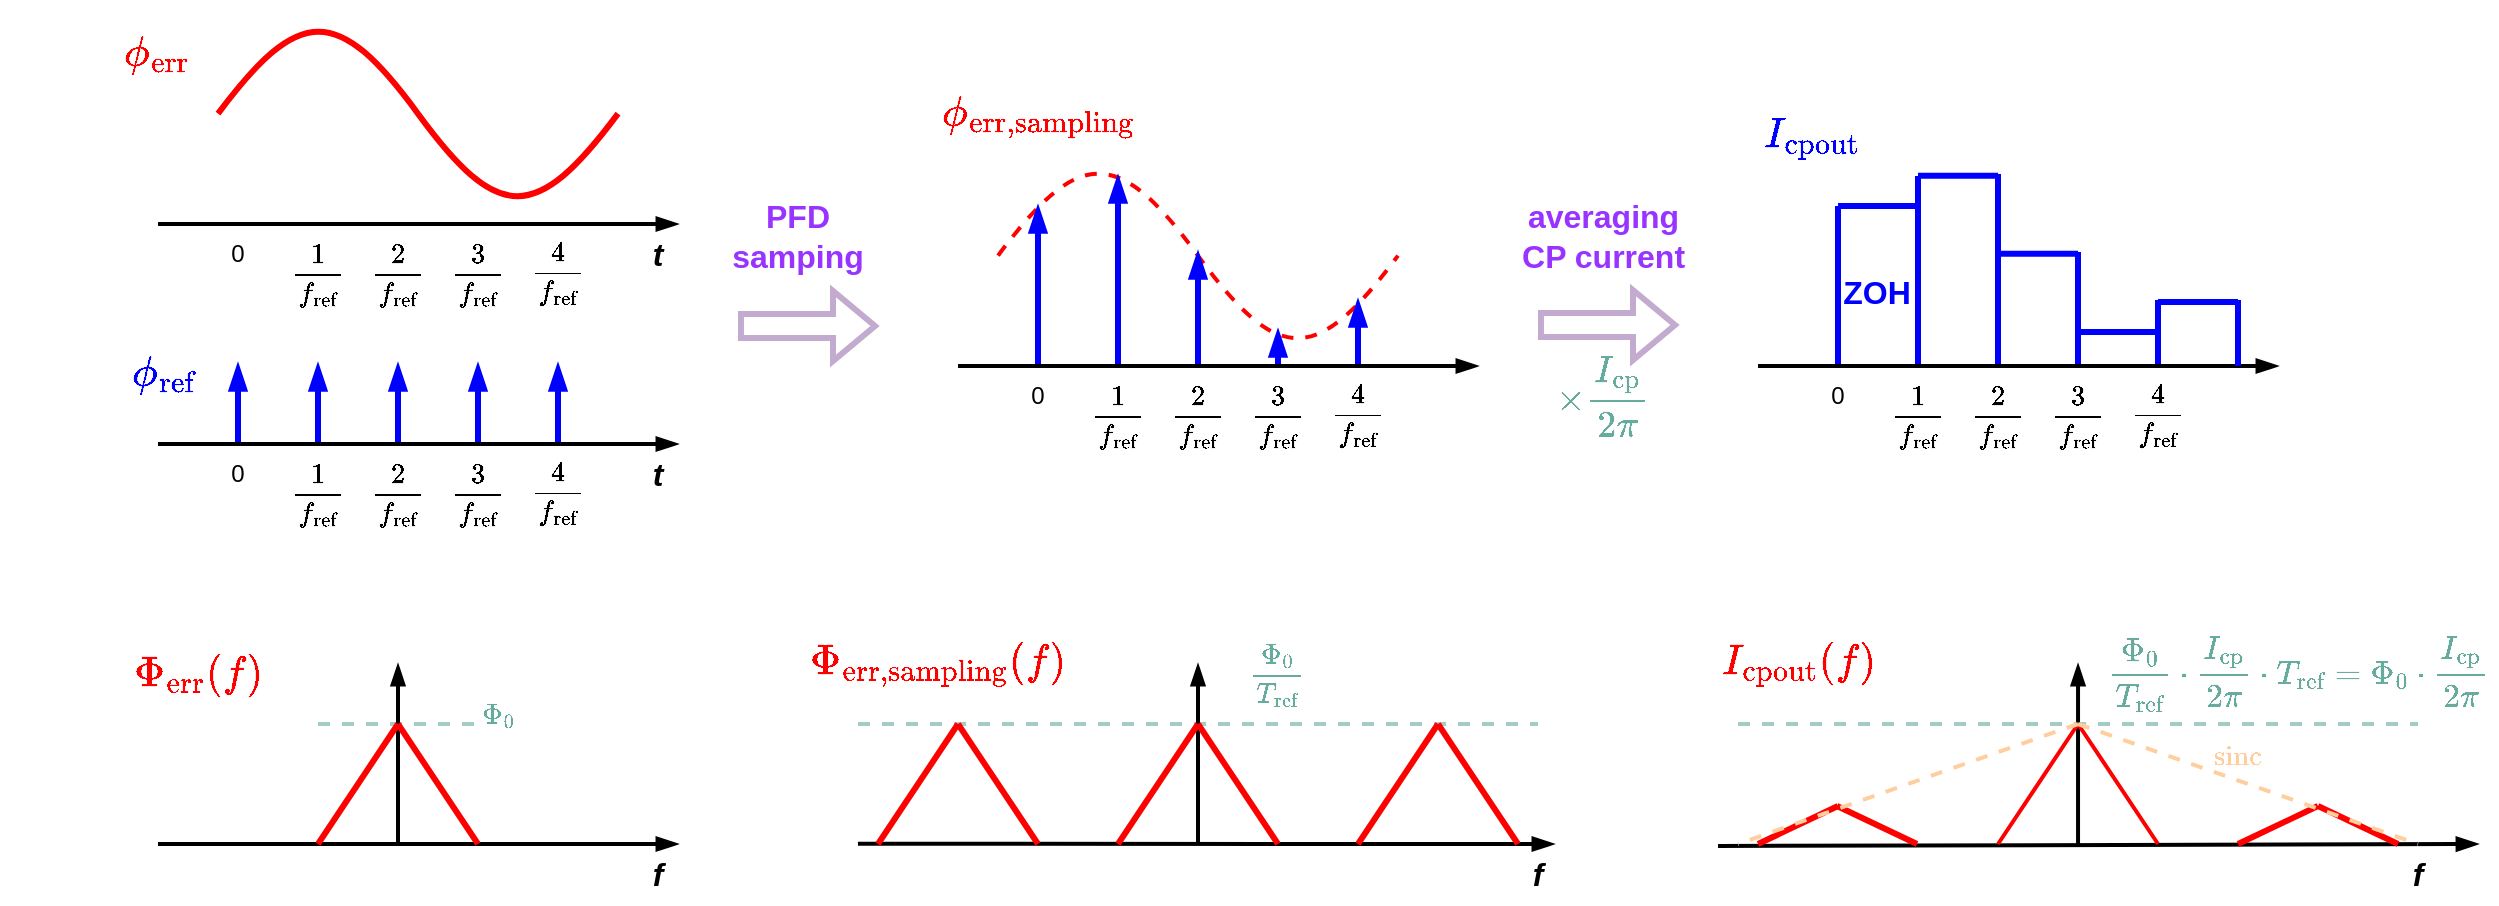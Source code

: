 <mxfile version="28.0.6">
  <diagram name="Page-1" id="WbomQFyr4mOSYKK_uOfv">
    <mxGraphModel dx="1150" dy="687" grid="1" gridSize="10" guides="1" tooltips="1" connect="1" arrows="1" fold="1" page="1" pageScale="1" pageWidth="850" pageHeight="1100" math="1" shadow="0">
      <root>
        <mxCell id="0" />
        <mxCell id="1" parent="0" />
        <mxCell id="v1X2Iz-Z-YhmHoCjYg2L-46" value="" style="endArrow=none;dashed=1;html=1;strokeWidth=2;rounded=0;strokeColor=#67AB9F;opacity=60;" edge="1" parent="1">
          <mxGeometry width="50" height="50" relative="1" as="geometry">
            <mxPoint x="120" y="619" as="sourcePoint" />
            <mxPoint x="200" y="619" as="targetPoint" />
          </mxGeometry>
        </mxCell>
        <mxCell id="v1X2Iz-Z-YhmHoCjYg2L-2" value="" style="pointerEvents=1;verticalLabelPosition=bottom;shadow=0;dashed=0;align=center;html=1;verticalAlign=top;shape=mxgraph.electrical.waveforms.sine_wave;strokeWidth=3;strokeColor=#FF0000;" vertex="1" parent="1">
          <mxGeometry x="70" y="259" width="200" height="110" as="geometry" />
        </mxCell>
        <mxCell id="v1X2Iz-Z-YhmHoCjYg2L-5" value="" style="endArrow=blockThin;html=1;rounded=0;endFill=1;strokeWidth=3;strokeColor=#0000FF;" edge="1" parent="1">
          <mxGeometry width="50" height="50" relative="1" as="geometry">
            <mxPoint x="80" y="479" as="sourcePoint" />
            <mxPoint x="80" y="439" as="targetPoint" />
          </mxGeometry>
        </mxCell>
        <mxCell id="v1X2Iz-Z-YhmHoCjYg2L-6" value="" style="endArrow=blockThin;html=1;rounded=0;endFill=1;strokeWidth=3;strokeColor=#0000FF;" edge="1" parent="1">
          <mxGeometry width="50" height="50" relative="1" as="geometry">
            <mxPoint x="120" y="479" as="sourcePoint" />
            <mxPoint x="120" y="439" as="targetPoint" />
          </mxGeometry>
        </mxCell>
        <mxCell id="v1X2Iz-Z-YhmHoCjYg2L-7" value="" style="endArrow=blockThin;html=1;rounded=0;endFill=1;strokeWidth=3;strokeColor=#0000FF;" edge="1" parent="1">
          <mxGeometry width="50" height="50" relative="1" as="geometry">
            <mxPoint x="160" y="479" as="sourcePoint" />
            <mxPoint x="160" y="439" as="targetPoint" />
          </mxGeometry>
        </mxCell>
        <mxCell id="v1X2Iz-Z-YhmHoCjYg2L-8" value="" style="endArrow=blockThin;html=1;rounded=0;endFill=1;strokeWidth=3;strokeColor=#0000FF;" edge="1" parent="1">
          <mxGeometry width="50" height="50" relative="1" as="geometry">
            <mxPoint x="200" y="479" as="sourcePoint" />
            <mxPoint x="200" y="439" as="targetPoint" />
          </mxGeometry>
        </mxCell>
        <mxCell id="v1X2Iz-Z-YhmHoCjYg2L-9" value="" style="endArrow=blockThin;html=1;rounded=0;endFill=1;strokeWidth=3;strokeColor=#0000FF;" edge="1" parent="1">
          <mxGeometry width="50" height="50" relative="1" as="geometry">
            <mxPoint x="240" y="479" as="sourcePoint" />
            <mxPoint x="240" y="439" as="targetPoint" />
          </mxGeometry>
        </mxCell>
        <mxCell id="v1X2Iz-Z-YhmHoCjYg2L-10" value="" style="endArrow=blockThin;html=1;rounded=0;endFill=1;strokeWidth=2;" edge="1" parent="1">
          <mxGeometry width="50" height="50" relative="1" as="geometry">
            <mxPoint x="40" y="479" as="sourcePoint" />
            <mxPoint x="300" y="479" as="targetPoint" />
          </mxGeometry>
        </mxCell>
        <mxCell id="v1X2Iz-Z-YhmHoCjYg2L-11" value="&lt;font style=&quot;font-size: 18px; color: rgb(255, 0, 0);&quot;&gt;&lt;b&gt;$$\phi_\text{err}$$&lt;/b&gt;&lt;/font&gt;" style="text;html=1;align=center;verticalAlign=middle;whiteSpace=wrap;rounded=0;" vertex="1" parent="1">
          <mxGeometry x="10" y="269" width="60" height="30" as="geometry" />
        </mxCell>
        <mxCell id="v1X2Iz-Z-YhmHoCjYg2L-12" value="&lt;font style=&quot;font-size: 16px; color: rgb(153, 51, 255);&quot;&gt;&lt;b style=&quot;&quot;&gt;PFD samping&lt;/b&gt;&lt;/font&gt;" style="text;html=1;align=center;verticalAlign=middle;whiteSpace=wrap;rounded=0;" vertex="1" parent="1">
          <mxGeometry x="330" y="360" width="60" height="30" as="geometry" />
        </mxCell>
        <mxCell id="v1X2Iz-Z-YhmHoCjYg2L-13" value="" style="shape=flexArrow;endArrow=classic;html=1;rounded=0;strokeColor=#C3ABD0;strokeWidth=3;" edge="1" parent="1">
          <mxGeometry width="50" height="50" relative="1" as="geometry">
            <mxPoint x="330" y="420" as="sourcePoint" />
            <mxPoint x="400" y="420" as="targetPoint" />
          </mxGeometry>
        </mxCell>
        <mxCell id="v1X2Iz-Z-YhmHoCjYg2L-21" value="0" style="text;html=1;align=center;verticalAlign=middle;whiteSpace=wrap;rounded=0;" vertex="1" parent="1">
          <mxGeometry x="50" y="479" width="60" height="30" as="geometry" />
        </mxCell>
        <mxCell id="v1X2Iz-Z-YhmHoCjYg2L-22" value="$$\frac{1}{f_\text{ref}}$$" style="text;html=1;align=center;verticalAlign=middle;whiteSpace=wrap;rounded=0;" vertex="1" parent="1">
          <mxGeometry x="90" y="489" width="60" height="30" as="geometry" />
        </mxCell>
        <mxCell id="v1X2Iz-Z-YhmHoCjYg2L-23" value="$$\frac{2}{f_\text{ref}}$$" style="text;html=1;align=center;verticalAlign=middle;whiteSpace=wrap;rounded=0;" vertex="1" parent="1">
          <mxGeometry x="130" y="489" width="60" height="30" as="geometry" />
        </mxCell>
        <mxCell id="v1X2Iz-Z-YhmHoCjYg2L-24" value="$$\frac{3}{f_\text{ref}}$$" style="text;html=1;align=center;verticalAlign=middle;whiteSpace=wrap;rounded=0;" vertex="1" parent="1">
          <mxGeometry x="170" y="489" width="60" height="30" as="geometry" />
        </mxCell>
        <mxCell id="v1X2Iz-Z-YhmHoCjYg2L-25" value="$$\frac{4}{f_\text{ref}}$$" style="text;html=1;align=center;verticalAlign=middle;whiteSpace=wrap;rounded=0;" vertex="1" parent="1">
          <mxGeometry x="210" y="489" width="60" height="30" as="geometry" />
        </mxCell>
        <mxCell id="v1X2Iz-Z-YhmHoCjYg2L-26" value="" style="pointerEvents=1;verticalLabelPosition=bottom;shadow=0;dashed=1;align=center;html=1;verticalAlign=top;shape=mxgraph.electrical.waveforms.sine_wave;strokeWidth=2;strokeColor=#FF0000;" vertex="1" parent="1">
          <mxGeometry x="460" y="330" width="200" height="110" as="geometry" />
        </mxCell>
        <mxCell id="v1X2Iz-Z-YhmHoCjYg2L-27" value="" style="endArrow=blockThin;html=1;rounded=0;endFill=1;strokeWidth=3;strokeColor=#0000FF;" edge="1" parent="1">
          <mxGeometry width="50" height="50" relative="1" as="geometry">
            <mxPoint x="480" y="440" as="sourcePoint" />
            <mxPoint x="480" y="360" as="targetPoint" />
          </mxGeometry>
        </mxCell>
        <mxCell id="v1X2Iz-Z-YhmHoCjYg2L-28" value="" style="endArrow=blockThin;html=1;rounded=0;endFill=1;strokeWidth=3;strokeColor=#0000FF;" edge="1" parent="1">
          <mxGeometry width="50" height="50" relative="1" as="geometry">
            <mxPoint x="520" y="440" as="sourcePoint" />
            <mxPoint x="520" y="345" as="targetPoint" />
          </mxGeometry>
        </mxCell>
        <mxCell id="v1X2Iz-Z-YhmHoCjYg2L-29" value="" style="endArrow=blockThin;html=1;rounded=0;endFill=1;strokeWidth=3;strokeColor=#0000FF;" edge="1" parent="1">
          <mxGeometry width="50" height="50" relative="1" as="geometry">
            <mxPoint x="560" y="440" as="sourcePoint" />
            <mxPoint x="560" y="383" as="targetPoint" />
          </mxGeometry>
        </mxCell>
        <mxCell id="v1X2Iz-Z-YhmHoCjYg2L-30" value="" style="endArrow=blockThin;html=1;rounded=0;endFill=1;strokeWidth=3;strokeColor=#0000FF;" edge="1" parent="1">
          <mxGeometry width="50" height="50" relative="1" as="geometry">
            <mxPoint x="600" y="440" as="sourcePoint" />
            <mxPoint x="600" y="422" as="targetPoint" />
          </mxGeometry>
        </mxCell>
        <mxCell id="v1X2Iz-Z-YhmHoCjYg2L-31" value="" style="endArrow=blockThin;html=1;rounded=0;endFill=1;strokeWidth=3;strokeColor=#0000FF;" edge="1" parent="1">
          <mxGeometry width="50" height="50" relative="1" as="geometry">
            <mxPoint x="640" y="440" as="sourcePoint" />
            <mxPoint x="640" y="407" as="targetPoint" />
          </mxGeometry>
        </mxCell>
        <mxCell id="v1X2Iz-Z-YhmHoCjYg2L-32" value="" style="endArrow=blockThin;html=1;rounded=0;endFill=1;strokeWidth=2;" edge="1" parent="1">
          <mxGeometry width="50" height="50" relative="1" as="geometry">
            <mxPoint x="440" y="440" as="sourcePoint" />
            <mxPoint x="700" y="440" as="targetPoint" />
          </mxGeometry>
        </mxCell>
        <mxCell id="v1X2Iz-Z-YhmHoCjYg2L-33" value="0" style="text;html=1;align=center;verticalAlign=middle;whiteSpace=wrap;rounded=0;" vertex="1" parent="1">
          <mxGeometry x="450" y="440" width="60" height="30" as="geometry" />
        </mxCell>
        <mxCell id="v1X2Iz-Z-YhmHoCjYg2L-34" value="$$\frac{1}{f_\text{ref}}$$" style="text;html=1;align=center;verticalAlign=middle;whiteSpace=wrap;rounded=0;" vertex="1" parent="1">
          <mxGeometry x="490" y="450" width="60" height="30" as="geometry" />
        </mxCell>
        <mxCell id="v1X2Iz-Z-YhmHoCjYg2L-35" value="$$\frac{2}{f_\text{ref}}$$" style="text;html=1;align=center;verticalAlign=middle;whiteSpace=wrap;rounded=0;" vertex="1" parent="1">
          <mxGeometry x="530" y="450" width="60" height="30" as="geometry" />
        </mxCell>
        <mxCell id="v1X2Iz-Z-YhmHoCjYg2L-36" value="$$\frac{3}{f_\text{ref}}$$" style="text;html=1;align=center;verticalAlign=middle;whiteSpace=wrap;rounded=0;" vertex="1" parent="1">
          <mxGeometry x="570" y="450" width="60" height="30" as="geometry" />
        </mxCell>
        <mxCell id="v1X2Iz-Z-YhmHoCjYg2L-37" value="$$\frac{4}{f_\text{ref}}$$" style="text;html=1;align=center;verticalAlign=middle;whiteSpace=wrap;rounded=0;" vertex="1" parent="1">
          <mxGeometry x="610" y="450" width="60" height="30" as="geometry" />
        </mxCell>
        <mxCell id="v1X2Iz-Z-YhmHoCjYg2L-39" value="" style="endArrow=blockThin;html=1;rounded=0;endFill=1;strokeWidth=2;" edge="1" parent="1">
          <mxGeometry width="50" height="50" relative="1" as="geometry">
            <mxPoint x="40" y="679" as="sourcePoint" />
            <mxPoint x="300" y="679" as="targetPoint" />
          </mxGeometry>
        </mxCell>
        <mxCell id="v1X2Iz-Z-YhmHoCjYg2L-42" value="" style="endArrow=blockThin;html=1;rounded=0;endFill=1;strokeWidth=2;" edge="1" parent="1">
          <mxGeometry width="50" height="50" relative="1" as="geometry">
            <mxPoint x="160" y="679" as="sourcePoint" />
            <mxPoint x="160" y="589" as="targetPoint" />
          </mxGeometry>
        </mxCell>
        <mxCell id="v1X2Iz-Z-YhmHoCjYg2L-40" value="" style="endArrow=none;html=1;rounded=0;strokeWidth=3;strokeColor=#FF0000;" edge="1" parent="1">
          <mxGeometry width="50" height="50" relative="1" as="geometry">
            <mxPoint x="120" y="679" as="sourcePoint" />
            <mxPoint x="160" y="619" as="targetPoint" />
          </mxGeometry>
        </mxCell>
        <mxCell id="v1X2Iz-Z-YhmHoCjYg2L-41" value="" style="endArrow=none;html=1;rounded=0;strokeWidth=3;strokeColor=#FF0000;" edge="1" parent="1">
          <mxGeometry width="50" height="50" relative="1" as="geometry">
            <mxPoint x="200" y="679" as="sourcePoint" />
            <mxPoint x="160" y="619" as="targetPoint" />
          </mxGeometry>
        </mxCell>
        <mxCell id="v1X2Iz-Z-YhmHoCjYg2L-43" value="&lt;font style=&quot;font-size: 18px; color: rgb(255, 0, 0);&quot;&gt;&lt;b&gt;$$\Phi_\text{err}(f)$$&lt;/b&gt;&lt;/font&gt;" style="text;html=1;align=center;verticalAlign=middle;whiteSpace=wrap;rounded=0;" vertex="1" parent="1">
          <mxGeometry x="30" y="579" width="60" height="30" as="geometry" />
        </mxCell>
        <mxCell id="v1X2Iz-Z-YhmHoCjYg2L-44" value="&lt;font style=&quot;font-size: 16px;&quot;&gt;&lt;b&gt;&lt;i&gt;t&lt;/i&gt;&lt;/b&gt;&lt;/font&gt;" style="text;html=1;align=center;verticalAlign=middle;whiteSpace=wrap;rounded=0;" vertex="1" parent="1">
          <mxGeometry x="260" y="479" width="60" height="30" as="geometry" />
        </mxCell>
        <mxCell id="v1X2Iz-Z-YhmHoCjYg2L-45" value="&lt;font style=&quot;font-size: 16px;&quot;&gt;&lt;b&gt;&lt;i&gt;f&lt;/i&gt;&lt;/b&gt;&lt;/font&gt;" style="text;html=1;align=center;verticalAlign=middle;whiteSpace=wrap;rounded=0;" vertex="1" parent="1">
          <mxGeometry x="260" y="679" width="60" height="30" as="geometry" />
        </mxCell>
        <mxCell id="v1X2Iz-Z-YhmHoCjYg2L-47" value="&lt;font style=&quot;color: rgb(103, 171, 159);&quot;&gt;&lt;b style=&quot;&quot;&gt;$$\Phi_0$$&lt;/b&gt;&lt;/font&gt;" style="text;html=1;align=center;verticalAlign=middle;whiteSpace=wrap;rounded=0;" vertex="1" parent="1">
          <mxGeometry x="180" y="599" width="60" height="30" as="geometry" />
        </mxCell>
        <mxCell id="v1X2Iz-Z-YhmHoCjYg2L-48" value="" style="endArrow=none;dashed=1;html=1;strokeWidth=2;rounded=0;strokeColor=#67AB9F;opacity=60;" edge="1" parent="1">
          <mxGeometry width="50" height="50" relative="1" as="geometry">
            <mxPoint x="390" y="619" as="sourcePoint" />
            <mxPoint x="730" y="619" as="targetPoint" />
          </mxGeometry>
        </mxCell>
        <mxCell id="v1X2Iz-Z-YhmHoCjYg2L-49" value="" style="endArrow=blockThin;html=1;rounded=0;endFill=1;strokeWidth=2;exitX=0.833;exitY=-0.003;exitDx=0;exitDy=0;exitPerimeter=0;" edge="1" parent="1">
          <mxGeometry width="50" height="50" relative="1" as="geometry">
            <mxPoint x="389.98" y="678.91" as="sourcePoint" />
            <mxPoint x="738" y="679" as="targetPoint" />
          </mxGeometry>
        </mxCell>
        <mxCell id="v1X2Iz-Z-YhmHoCjYg2L-50" value="" style="endArrow=blockThin;html=1;rounded=0;endFill=1;strokeWidth=2;" edge="1" parent="1">
          <mxGeometry width="50" height="50" relative="1" as="geometry">
            <mxPoint x="560" y="679" as="sourcePoint" />
            <mxPoint x="560" y="589" as="targetPoint" />
          </mxGeometry>
        </mxCell>
        <mxCell id="v1X2Iz-Z-YhmHoCjYg2L-51" value="" style="endArrow=none;html=1;rounded=0;strokeWidth=3;strokeColor=#FF0000;" edge="1" parent="1">
          <mxGeometry width="50" height="50" relative="1" as="geometry">
            <mxPoint x="520" y="679" as="sourcePoint" />
            <mxPoint x="560" y="619" as="targetPoint" />
          </mxGeometry>
        </mxCell>
        <mxCell id="v1X2Iz-Z-YhmHoCjYg2L-52" value="" style="endArrow=none;html=1;rounded=0;strokeWidth=3;strokeColor=#FF0000;" edge="1" parent="1">
          <mxGeometry width="50" height="50" relative="1" as="geometry">
            <mxPoint x="600" y="679" as="sourcePoint" />
            <mxPoint x="560" y="619" as="targetPoint" />
          </mxGeometry>
        </mxCell>
        <mxCell id="v1X2Iz-Z-YhmHoCjYg2L-54" value="&lt;font style=&quot;font-size: 16px;&quot;&gt;&lt;b&gt;&lt;i&gt;f&lt;/i&gt;&lt;/b&gt;&lt;/font&gt;" style="text;html=1;align=center;verticalAlign=middle;whiteSpace=wrap;rounded=0;" vertex="1" parent="1">
          <mxGeometry x="700" y="679" width="60" height="30" as="geometry" />
        </mxCell>
        <mxCell id="v1X2Iz-Z-YhmHoCjYg2L-55" value="&lt;font style=&quot;color: rgb(103, 171, 159);&quot;&gt;&lt;b style=&quot;&quot;&gt;$$\frac{\Phi_0}{T_\text{ref}}$$&lt;/b&gt;&lt;/font&gt;" style="text;html=1;align=center;verticalAlign=middle;whiteSpace=wrap;rounded=0;" vertex="1" parent="1">
          <mxGeometry x="570" y="579" width="60" height="30" as="geometry" />
        </mxCell>
        <mxCell id="v1X2Iz-Z-YhmHoCjYg2L-58" value="" style="endArrow=none;html=1;rounded=0;strokeWidth=3;strokeColor=#FF0000;" edge="1" parent="1">
          <mxGeometry width="50" height="50" relative="1" as="geometry">
            <mxPoint x="640" y="679" as="sourcePoint" />
            <mxPoint x="680" y="619" as="targetPoint" />
          </mxGeometry>
        </mxCell>
        <mxCell id="v1X2Iz-Z-YhmHoCjYg2L-59" value="" style="endArrow=none;html=1;rounded=0;strokeWidth=3;strokeColor=#FF0000;" edge="1" parent="1">
          <mxGeometry width="50" height="50" relative="1" as="geometry">
            <mxPoint x="720" y="679" as="sourcePoint" />
            <mxPoint x="680" y="619" as="targetPoint" />
          </mxGeometry>
        </mxCell>
        <mxCell id="v1X2Iz-Z-YhmHoCjYg2L-62" value="" style="endArrow=none;html=1;rounded=0;strokeWidth=3;strokeColor=#FF0000;" edge="1" parent="1">
          <mxGeometry width="50" height="50" relative="1" as="geometry">
            <mxPoint x="400" y="679" as="sourcePoint" />
            <mxPoint x="440" y="619" as="targetPoint" />
          </mxGeometry>
        </mxCell>
        <mxCell id="v1X2Iz-Z-YhmHoCjYg2L-63" value="" style="endArrow=none;html=1;rounded=0;strokeWidth=3;strokeColor=#FF0000;" edge="1" parent="1">
          <mxGeometry width="50" height="50" relative="1" as="geometry">
            <mxPoint x="480" y="679" as="sourcePoint" />
            <mxPoint x="440" y="619" as="targetPoint" />
          </mxGeometry>
        </mxCell>
        <mxCell id="v1X2Iz-Z-YhmHoCjYg2L-64" value="&lt;font style=&quot;font-size: 18px; color: rgb(255, 0, 0);&quot;&gt;&lt;b&gt;$$\Phi_\text{err,sampling}(f)$$&lt;/b&gt;&lt;/font&gt;" style="text;html=1;align=center;verticalAlign=middle;whiteSpace=wrap;rounded=0;" vertex="1" parent="1">
          <mxGeometry x="400" y="574" width="60" height="30" as="geometry" />
        </mxCell>
        <mxCell id="v1X2Iz-Z-YhmHoCjYg2L-65" value="&lt;font style=&quot;font-size: 18px; color: rgb(255, 0, 0);&quot;&gt;&lt;b&gt;$$\phi_\text{err,sampling}$$&lt;/b&gt;&lt;/font&gt;" style="text;html=1;align=center;verticalAlign=middle;whiteSpace=wrap;rounded=0;" vertex="1" parent="1">
          <mxGeometry x="450" y="300" width="60" height="30" as="geometry" />
        </mxCell>
        <mxCell id="v1X2Iz-Z-YhmHoCjYg2L-66" value="" style="endArrow=blockThin;html=1;rounded=0;endFill=1;strokeWidth=2;" edge="1" parent="1">
          <mxGeometry width="50" height="50" relative="1" as="geometry">
            <mxPoint x="40" y="369" as="sourcePoint" />
            <mxPoint x="300" y="369" as="targetPoint" />
          </mxGeometry>
        </mxCell>
        <mxCell id="v1X2Iz-Z-YhmHoCjYg2L-67" value="0" style="text;html=1;align=center;verticalAlign=middle;whiteSpace=wrap;rounded=0;" vertex="1" parent="1">
          <mxGeometry x="50" y="369" width="60" height="30" as="geometry" />
        </mxCell>
        <mxCell id="v1X2Iz-Z-YhmHoCjYg2L-68" value="$$\frac{1}{f_\text{ref}}$$" style="text;html=1;align=center;verticalAlign=middle;whiteSpace=wrap;rounded=0;" vertex="1" parent="1">
          <mxGeometry x="90" y="379" width="60" height="30" as="geometry" />
        </mxCell>
        <mxCell id="v1X2Iz-Z-YhmHoCjYg2L-69" value="$$\frac{2}{f_\text{ref}}$$" style="text;html=1;align=center;verticalAlign=middle;whiteSpace=wrap;rounded=0;" vertex="1" parent="1">
          <mxGeometry x="130" y="379" width="60" height="30" as="geometry" />
        </mxCell>
        <mxCell id="v1X2Iz-Z-YhmHoCjYg2L-70" value="$$\frac{3}{f_\text{ref}}$$" style="text;html=1;align=center;verticalAlign=middle;whiteSpace=wrap;rounded=0;" vertex="1" parent="1">
          <mxGeometry x="170" y="379" width="60" height="30" as="geometry" />
        </mxCell>
        <mxCell id="v1X2Iz-Z-YhmHoCjYg2L-71" value="$$\frac{4}{f_\text{ref}}$$" style="text;html=1;align=center;verticalAlign=middle;whiteSpace=wrap;rounded=0;" vertex="1" parent="1">
          <mxGeometry x="210" y="379" width="60" height="30" as="geometry" />
        </mxCell>
        <mxCell id="v1X2Iz-Z-YhmHoCjYg2L-72" value="&lt;font style=&quot;font-size: 16px;&quot;&gt;&lt;b&gt;&lt;i&gt;t&lt;/i&gt;&lt;/b&gt;&lt;/font&gt;" style="text;html=1;align=center;verticalAlign=middle;whiteSpace=wrap;rounded=0;" vertex="1" parent="1">
          <mxGeometry x="260" y="369" width="60" height="30" as="geometry" />
        </mxCell>
        <mxCell id="v1X2Iz-Z-YhmHoCjYg2L-75" value="" style="endArrow=none;html=1;rounded=0;endFill=0;strokeWidth=3;strokeColor=#0000FF;" edge="1" parent="1">
          <mxGeometry width="50" height="50" relative="1" as="geometry">
            <mxPoint x="880" y="440" as="sourcePoint" />
            <mxPoint x="880" y="360" as="targetPoint" />
          </mxGeometry>
        </mxCell>
        <mxCell id="v1X2Iz-Z-YhmHoCjYg2L-76" value="" style="endArrow=none;html=1;rounded=0;endFill=0;strokeWidth=3;strokeColor=#0000FF;" edge="1" parent="1">
          <mxGeometry width="50" height="50" relative="1" as="geometry">
            <mxPoint x="920" y="440" as="sourcePoint" />
            <mxPoint x="920" y="345" as="targetPoint" />
          </mxGeometry>
        </mxCell>
        <mxCell id="v1X2Iz-Z-YhmHoCjYg2L-77" value="" style="endArrow=none;html=1;rounded=0;endFill=0;strokeWidth=3;strokeColor=#0000FF;" edge="1" parent="1">
          <mxGeometry width="50" height="50" relative="1" as="geometry">
            <mxPoint x="960" y="440" as="sourcePoint" />
            <mxPoint x="960" y="344" as="targetPoint" />
          </mxGeometry>
        </mxCell>
        <mxCell id="v1X2Iz-Z-YhmHoCjYg2L-78" value="" style="endArrow=none;html=1;rounded=0;endFill=0;strokeWidth=3;strokeColor=#0000FF;" edge="1" parent="1">
          <mxGeometry width="50" height="50" relative="1" as="geometry">
            <mxPoint x="1000" y="440" as="sourcePoint" />
            <mxPoint x="1000" y="383" as="targetPoint" />
          </mxGeometry>
        </mxCell>
        <mxCell id="v1X2Iz-Z-YhmHoCjYg2L-79" value="" style="endArrow=none;html=1;rounded=0;endFill=0;strokeWidth=3;strokeColor=#0000FF;" edge="1" parent="1">
          <mxGeometry width="50" height="50" relative="1" as="geometry">
            <mxPoint x="1040" y="440" as="sourcePoint" />
            <mxPoint x="1040" y="407" as="targetPoint" />
          </mxGeometry>
        </mxCell>
        <mxCell id="v1X2Iz-Z-YhmHoCjYg2L-80" value="" style="endArrow=blockThin;html=1;rounded=0;endFill=1;strokeWidth=2;" edge="1" parent="1">
          <mxGeometry width="50" height="50" relative="1" as="geometry">
            <mxPoint x="840" y="440" as="sourcePoint" />
            <mxPoint x="1100" y="440" as="targetPoint" />
          </mxGeometry>
        </mxCell>
        <mxCell id="v1X2Iz-Z-YhmHoCjYg2L-81" value="0" style="text;html=1;align=center;verticalAlign=middle;whiteSpace=wrap;rounded=0;" vertex="1" parent="1">
          <mxGeometry x="850" y="440" width="60" height="30" as="geometry" />
        </mxCell>
        <mxCell id="v1X2Iz-Z-YhmHoCjYg2L-82" value="$$\frac{1}{f_\text{ref}}$$" style="text;html=1;align=center;verticalAlign=middle;whiteSpace=wrap;rounded=0;" vertex="1" parent="1">
          <mxGeometry x="890" y="450" width="60" height="30" as="geometry" />
        </mxCell>
        <mxCell id="v1X2Iz-Z-YhmHoCjYg2L-83" value="$$\frac{2}{f_\text{ref}}$$" style="text;html=1;align=center;verticalAlign=middle;whiteSpace=wrap;rounded=0;" vertex="1" parent="1">
          <mxGeometry x="930" y="450" width="60" height="30" as="geometry" />
        </mxCell>
        <mxCell id="v1X2Iz-Z-YhmHoCjYg2L-84" value="$$\frac{3}{f_\text{ref}}$$" style="text;html=1;align=center;verticalAlign=middle;whiteSpace=wrap;rounded=0;" vertex="1" parent="1">
          <mxGeometry x="970" y="450" width="60" height="30" as="geometry" />
        </mxCell>
        <mxCell id="v1X2Iz-Z-YhmHoCjYg2L-85" value="$$\frac{4}{f_\text{ref}}$$" style="text;html=1;align=center;verticalAlign=middle;whiteSpace=wrap;rounded=0;" vertex="1" parent="1">
          <mxGeometry x="1010" y="450" width="60" height="30" as="geometry" />
        </mxCell>
        <mxCell id="v1X2Iz-Z-YhmHoCjYg2L-86" value="" style="endArrow=none;html=1;rounded=0;endFill=0;strokeWidth=3;strokeColor=#0000FF;" edge="1" parent="1">
          <mxGeometry width="50" height="50" relative="1" as="geometry">
            <mxPoint x="920" y="360" as="sourcePoint" />
            <mxPoint x="880" y="360" as="targetPoint" />
          </mxGeometry>
        </mxCell>
        <mxCell id="v1X2Iz-Z-YhmHoCjYg2L-87" value="" style="endArrow=none;html=1;rounded=0;endFill=0;strokeWidth=3;strokeColor=#0000FF;" edge="1" parent="1">
          <mxGeometry width="50" height="50" relative="1" as="geometry">
            <mxPoint x="960" y="344.92" as="sourcePoint" />
            <mxPoint x="920" y="344.92" as="targetPoint" />
          </mxGeometry>
        </mxCell>
        <mxCell id="v1X2Iz-Z-YhmHoCjYg2L-88" value="" style="endArrow=none;html=1;rounded=0;endFill=0;strokeWidth=3;strokeColor=#0000FF;" edge="1" parent="1">
          <mxGeometry width="50" height="50" relative="1" as="geometry">
            <mxPoint x="1000" y="383.92" as="sourcePoint" />
            <mxPoint x="960" y="383.92" as="targetPoint" />
          </mxGeometry>
        </mxCell>
        <mxCell id="v1X2Iz-Z-YhmHoCjYg2L-89" value="" style="endArrow=none;html=1;rounded=0;endFill=0;strokeWidth=3;strokeColor=#0000FF;" edge="1" parent="1">
          <mxGeometry width="50" height="50" relative="1" as="geometry">
            <mxPoint x="1039" y="423" as="sourcePoint" />
            <mxPoint x="999" y="423" as="targetPoint" />
          </mxGeometry>
        </mxCell>
        <mxCell id="v1X2Iz-Z-YhmHoCjYg2L-90" value="" style="endArrow=none;html=1;rounded=0;endFill=0;strokeWidth=3;strokeColor=#0000FF;" edge="1" parent="1">
          <mxGeometry width="50" height="50" relative="1" as="geometry">
            <mxPoint x="1080" y="408" as="sourcePoint" />
            <mxPoint x="1040" y="408" as="targetPoint" />
          </mxGeometry>
        </mxCell>
        <mxCell id="v1X2Iz-Z-YhmHoCjYg2L-91" value="" style="endArrow=none;html=1;rounded=0;endFill=0;strokeWidth=3;strokeColor=#0000FF;" edge="1" parent="1">
          <mxGeometry width="50" height="50" relative="1" as="geometry">
            <mxPoint x="1080" y="440" as="sourcePoint" />
            <mxPoint x="1080" y="407" as="targetPoint" />
          </mxGeometry>
        </mxCell>
        <mxCell id="v1X2Iz-Z-YhmHoCjYg2L-94" value="&lt;font style=&quot;font-size: 18px; color: rgb(0, 0, 255);&quot;&gt;&lt;b style=&quot;&quot;&gt;$$\phi_\text{ref}$$&lt;/b&gt;&lt;/font&gt;" style="text;html=1;align=center;verticalAlign=middle;whiteSpace=wrap;rounded=0;" vertex="1" parent="1">
          <mxGeometry x="20" y="429" width="45" height="30" as="geometry" />
        </mxCell>
        <mxCell id="v1X2Iz-Z-YhmHoCjYg2L-95" value="&lt;font style=&quot;font-size: 16px; color: rgb(153, 51, 255);&quot;&gt;&lt;b style=&quot;&quot;&gt;averaging&amp;nbsp; CP current&amp;nbsp;&lt;/b&gt;&lt;/font&gt;" style="text;html=1;align=center;verticalAlign=middle;whiteSpace=wrap;rounded=0;" vertex="1" parent="1">
          <mxGeometry x="720" y="360" width="90" height="30" as="geometry" />
        </mxCell>
        <mxCell id="v1X2Iz-Z-YhmHoCjYg2L-96" value="" style="shape=flexArrow;endArrow=classic;html=1;rounded=0;strokeColor=#C3ABD0;strokeWidth=3;" edge="1" parent="1">
          <mxGeometry width="50" height="50" relative="1" as="geometry">
            <mxPoint x="730" y="419.52" as="sourcePoint" />
            <mxPoint x="800" y="419.52" as="targetPoint" />
          </mxGeometry>
        </mxCell>
        <mxCell id="v1X2Iz-Z-YhmHoCjYg2L-97" value="&lt;font style=&quot;font-size: 16px; color: rgb(103, 171, 159);&quot;&gt;&lt;b style=&quot;&quot;&gt;$$\times\frac{I_\text{cp}}{2\pi}$$&lt;/b&gt;&lt;/font&gt;" style="text;html=1;align=center;verticalAlign=middle;whiteSpace=wrap;rounded=0;" vertex="1" parent="1">
          <mxGeometry x="740" y="440" width="45" height="30" as="geometry" />
        </mxCell>
        <mxCell id="v1X2Iz-Z-YhmHoCjYg2L-99" value="&lt;font style=&quot;font-size: 18px; color: rgb(0, 0, 255);&quot;&gt;&lt;b style=&quot;&quot;&gt;$$I_\text{cpout}$$&lt;/b&gt;&lt;/font&gt;" style="text;html=1;align=center;verticalAlign=middle;whiteSpace=wrap;rounded=0;" vertex="1" parent="1">
          <mxGeometry x="845" y="310" width="45" height="30" as="geometry" />
        </mxCell>
        <mxCell id="v1X2Iz-Z-YhmHoCjYg2L-100" value="&lt;font style=&quot;color: rgb(0, 0, 255); font-size: 16px;&quot;&gt;&lt;b style=&quot;&quot;&gt;ZOH&lt;/b&gt;&lt;/font&gt;" style="text;html=1;align=center;verticalAlign=middle;whiteSpace=wrap;rounded=0;strokeWidth=3;" vertex="1" parent="1">
          <mxGeometry x="877" y="388" width="45" height="30" as="geometry" />
        </mxCell>
        <mxCell id="v1X2Iz-Z-YhmHoCjYg2L-101" value="" style="endArrow=none;dashed=1;html=1;strokeWidth=2;rounded=0;strokeColor=#67AB9F;opacity=60;" edge="1" parent="1">
          <mxGeometry width="50" height="50" relative="1" as="geometry">
            <mxPoint x="830.02" y="619" as="sourcePoint" />
            <mxPoint x="1170.02" y="619" as="targetPoint" />
          </mxGeometry>
        </mxCell>
        <mxCell id="v1X2Iz-Z-YhmHoCjYg2L-102" value="" style="endArrow=blockThin;html=1;rounded=0;endFill=1;strokeWidth=2;entryX=1;entryY=0;entryDx=0;entryDy=0;" edge="1" parent="1" target="v1X2Iz-Z-YhmHoCjYg2L-106">
          <mxGeometry width="50" height="50" relative="1" as="geometry">
            <mxPoint x="820" y="680" as="sourcePoint" />
            <mxPoint x="1178.02" y="679" as="targetPoint" />
          </mxGeometry>
        </mxCell>
        <mxCell id="v1X2Iz-Z-YhmHoCjYg2L-103" value="" style="endArrow=blockThin;html=1;rounded=0;endFill=1;strokeWidth=2;" edge="1" parent="1">
          <mxGeometry width="50" height="50" relative="1" as="geometry">
            <mxPoint x="1000.02" y="679" as="sourcePoint" />
            <mxPoint x="1000.02" y="589" as="targetPoint" />
          </mxGeometry>
        </mxCell>
        <mxCell id="v1X2Iz-Z-YhmHoCjYg2L-104" value="" style="endArrow=none;html=1;rounded=0;strokeWidth=2;strokeColor=#FF0000;" edge="1" parent="1">
          <mxGeometry width="50" height="50" relative="1" as="geometry">
            <mxPoint x="960.02" y="679" as="sourcePoint" />
            <mxPoint x="1000.02" y="619" as="targetPoint" />
          </mxGeometry>
        </mxCell>
        <mxCell id="v1X2Iz-Z-YhmHoCjYg2L-105" value="" style="endArrow=none;html=1;rounded=0;strokeWidth=2;strokeColor=#FF0000;" edge="1" parent="1">
          <mxGeometry width="50" height="50" relative="1" as="geometry">
            <mxPoint x="1040.02" y="679" as="sourcePoint" />
            <mxPoint x="1000.02" y="619" as="targetPoint" />
          </mxGeometry>
        </mxCell>
        <mxCell id="v1X2Iz-Z-YhmHoCjYg2L-106" value="&lt;font style=&quot;font-size: 16px;&quot;&gt;&lt;b&gt;&lt;i&gt;f&lt;/i&gt;&lt;/b&gt;&lt;/font&gt;" style="text;html=1;align=center;verticalAlign=middle;whiteSpace=wrap;rounded=0;" vertex="1" parent="1">
          <mxGeometry x="1140.02" y="679" width="60" height="30" as="geometry" />
        </mxCell>
        <mxCell id="v1X2Iz-Z-YhmHoCjYg2L-107" value="&lt;font style=&quot;font-size: 14px;&quot; color=&quot;#67ab9f&quot;&gt;&lt;b style=&quot;&quot;&gt;$$\frac{\Phi_0}{T_\text{ref}}\cdot \frac{I_\text{cp}}{2\pi}\cdot T_\text{ref}=\Phi_0\cdot \frac{I_\text{cp}}{2\pi}$$&lt;/b&gt;&lt;/font&gt;" style="text;html=1;align=center;verticalAlign=middle;whiteSpace=wrap;rounded=0;" vertex="1" parent="1">
          <mxGeometry x="1030" y="579" width="160" height="30" as="geometry" />
        </mxCell>
        <mxCell id="v1X2Iz-Z-YhmHoCjYg2L-108" value="" style="endArrow=none;html=1;rounded=0;strokeWidth=3;strokeColor=#FF0000;" edge="1" parent="1">
          <mxGeometry width="50" height="50" relative="1" as="geometry">
            <mxPoint x="1080.02" y="679" as="sourcePoint" />
            <mxPoint x="1120" y="660" as="targetPoint" />
          </mxGeometry>
        </mxCell>
        <mxCell id="v1X2Iz-Z-YhmHoCjYg2L-109" value="" style="endArrow=none;html=1;rounded=0;strokeWidth=3;strokeColor=#FF0000;" edge="1" parent="1">
          <mxGeometry width="50" height="50" relative="1" as="geometry">
            <mxPoint x="1160.02" y="679" as="sourcePoint" />
            <mxPoint x="1120" y="660" as="targetPoint" />
          </mxGeometry>
        </mxCell>
        <mxCell id="v1X2Iz-Z-YhmHoCjYg2L-110" value="" style="endArrow=none;html=1;rounded=0;strokeWidth=3;strokeColor=#FF0000;" edge="1" parent="1">
          <mxGeometry width="50" height="50" relative="1" as="geometry">
            <mxPoint x="840.02" y="679" as="sourcePoint" />
            <mxPoint x="880" y="660" as="targetPoint" />
          </mxGeometry>
        </mxCell>
        <mxCell id="v1X2Iz-Z-YhmHoCjYg2L-111" value="" style="endArrow=none;html=1;rounded=0;strokeWidth=3;strokeColor=#FF0000;" edge="1" parent="1">
          <mxGeometry width="50" height="50" relative="1" as="geometry">
            <mxPoint x="919.51" y="679" as="sourcePoint" />
            <mxPoint x="879.49" y="660" as="targetPoint" />
          </mxGeometry>
        </mxCell>
        <mxCell id="v1X2Iz-Z-YhmHoCjYg2L-112" value="&lt;font style=&quot;font-size: 18px; color: rgb(255, 0, 0);&quot;&gt;&lt;b&gt;$$I_\text{cpout}(f)$$&lt;/b&gt;&lt;/font&gt;" style="text;html=1;align=center;verticalAlign=middle;whiteSpace=wrap;rounded=0;" vertex="1" parent="1">
          <mxGeometry x="830" y="574" width="60" height="30" as="geometry" />
        </mxCell>
        <mxCell id="v1X2Iz-Z-YhmHoCjYg2L-114" value="" style="endArrow=none;html=1;rounded=0;strokeColor=#FFCE9F;dashed=1;strokeWidth=2;" edge="1" parent="1">
          <mxGeometry width="50" height="50" relative="1" as="geometry">
            <mxPoint x="1000" y="619" as="sourcePoint" />
            <mxPoint x="1170" y="679" as="targetPoint" />
          </mxGeometry>
        </mxCell>
        <mxCell id="v1X2Iz-Z-YhmHoCjYg2L-116" value="" style="endArrow=none;html=1;rounded=0;strokeColor=#FFCE9F;dashed=1;strokeWidth=2;" edge="1" parent="1">
          <mxGeometry width="50" height="50" relative="1" as="geometry">
            <mxPoint x="1000" y="619" as="sourcePoint" />
            <mxPoint x="830" y="679" as="targetPoint" />
          </mxGeometry>
        </mxCell>
        <mxCell id="v1X2Iz-Z-YhmHoCjYg2L-117" value="&lt;font style=&quot;color: rgb(255, 206, 159);&quot;&gt;&lt;b style=&quot;&quot;&gt;$$\text{sinc}$$&lt;/b&gt;&lt;/font&gt;" style="text;html=1;align=center;verticalAlign=middle;whiteSpace=wrap;rounded=0;" vertex="1" parent="1">
          <mxGeometry x="1050" y="620" width="60" height="30" as="geometry" />
        </mxCell>
      </root>
    </mxGraphModel>
  </diagram>
</mxfile>
